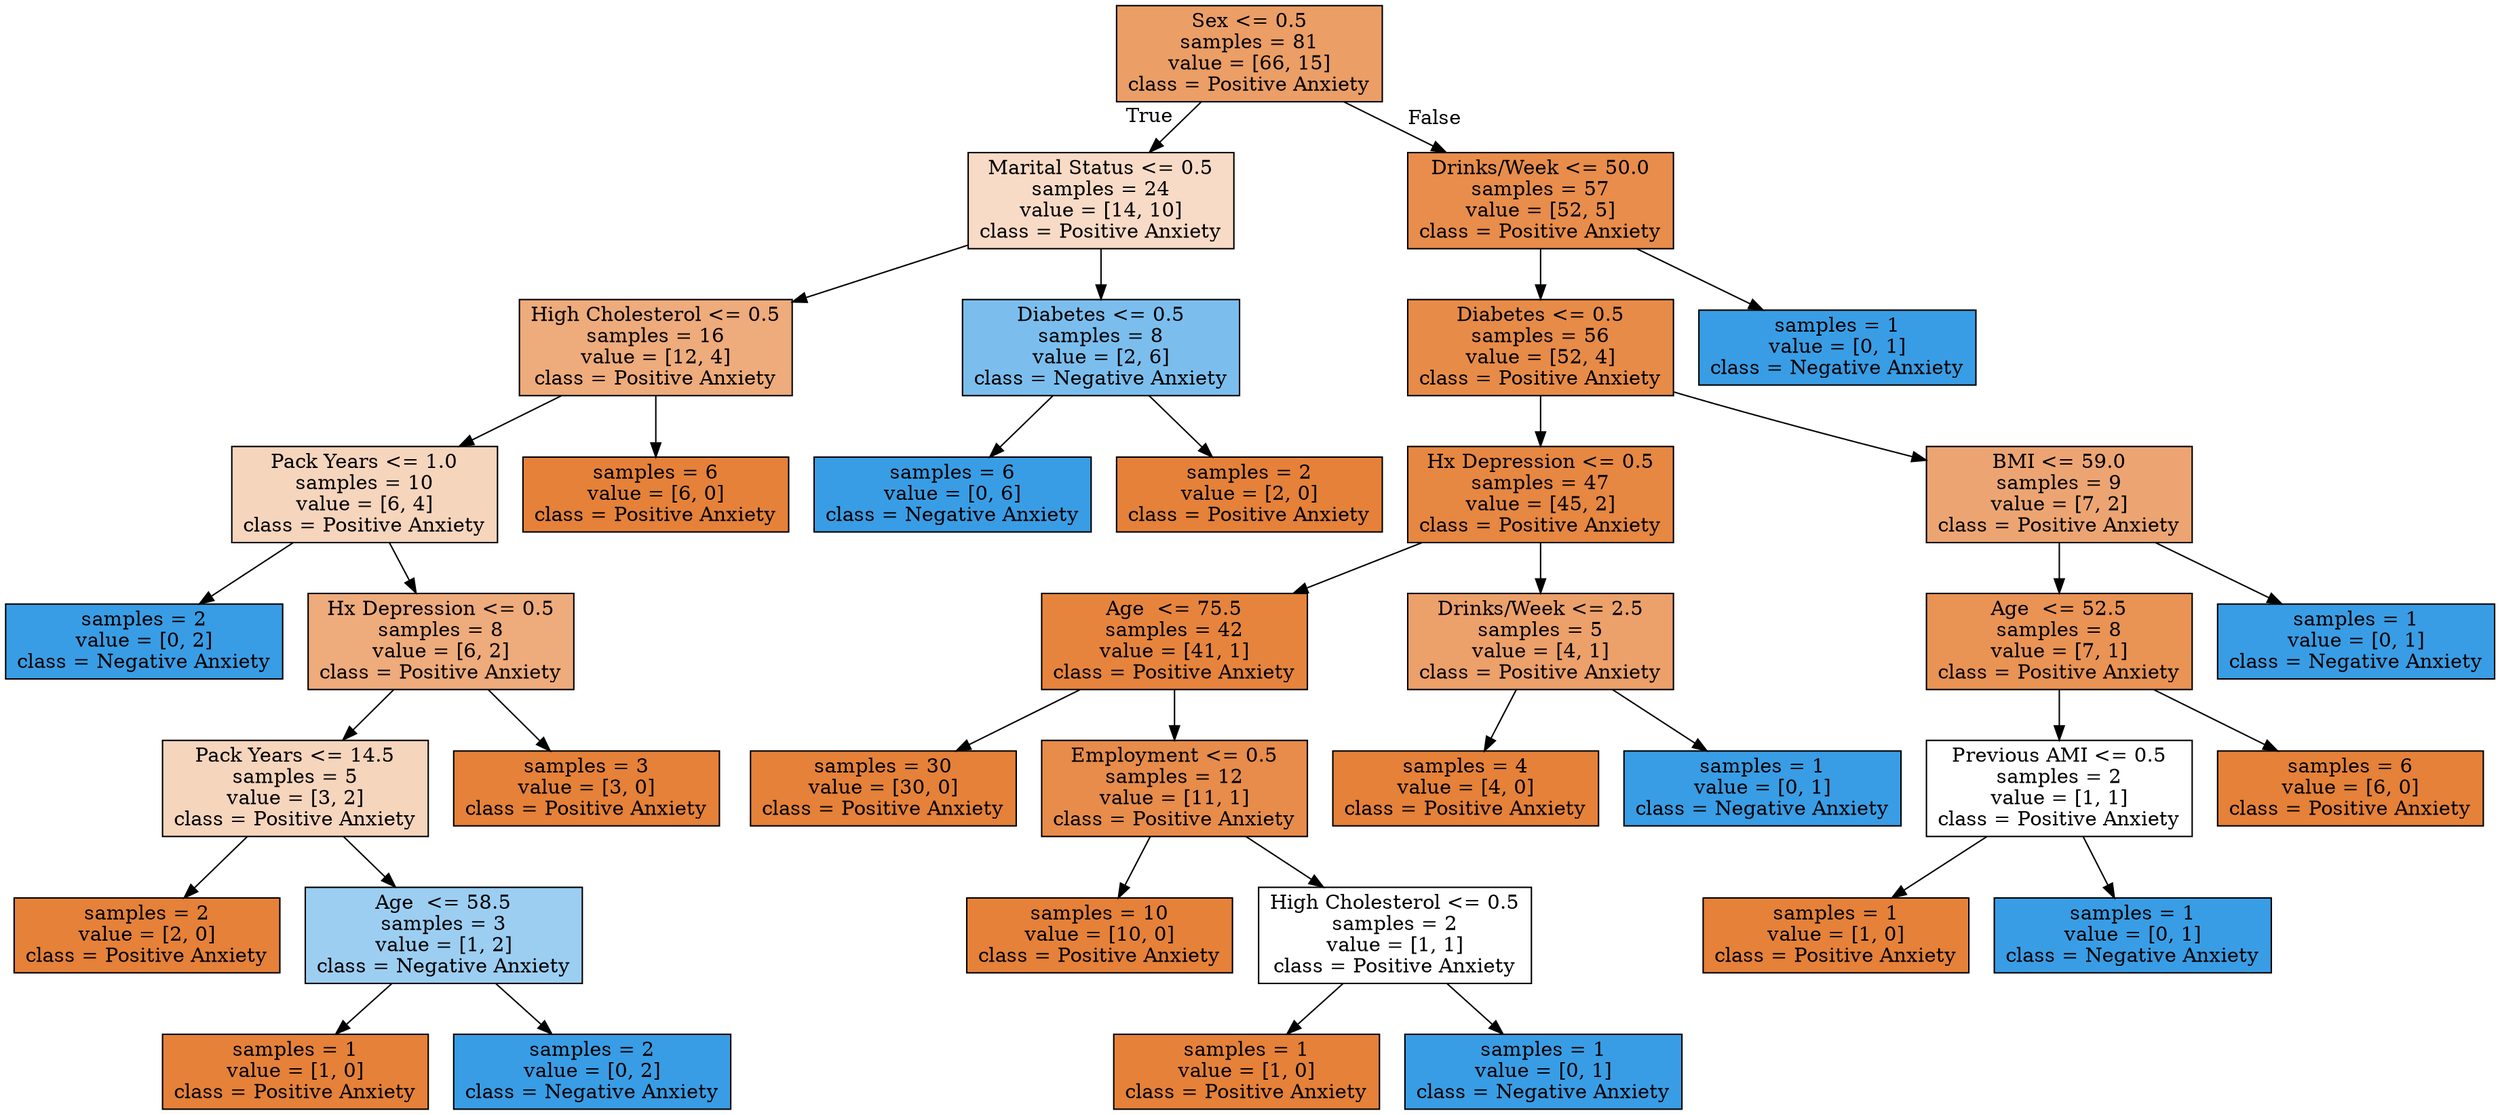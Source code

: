 digraph Tree {
node [shape=box, style="filled", color="black"] ;
0 [label="Sex <= 0.5\nsamples = 81\nvalue = [66, 15]\nclass = Positive Anxiety", fillcolor="#eb9e66"] ;
1 [label="Marital Status <= 0.5\nsamples = 24\nvalue = [14, 10]\nclass = Positive Anxiety", fillcolor="#f8dbc6"] ;
0 -> 1 [labeldistance=2.5, labelangle=45, headlabel="True"] ;
2 [label="High Cholesterol <= 0.5\nsamples = 16\nvalue = [12, 4]\nclass = Positive Anxiety", fillcolor="#eeab7b"] ;
1 -> 2 ;
3 [label="Pack Years <= 1.0\nsamples = 10\nvalue = [6, 4]\nclass = Positive Anxiety", fillcolor="#f6d5bd"] ;
2 -> 3 ;
4 [label="samples = 2\nvalue = [0, 2]\nclass = Negative Anxiety", fillcolor="#399de5"] ;
3 -> 4 ;
5 [label="Hx Depression <= 0.5\nsamples = 8\nvalue = [6, 2]\nclass = Positive Anxiety", fillcolor="#eeab7b"] ;
3 -> 5 ;
6 [label="Pack Years <= 14.5\nsamples = 5\nvalue = [3, 2]\nclass = Positive Anxiety", fillcolor="#f6d5bd"] ;
5 -> 6 ;
7 [label="samples = 2\nvalue = [2, 0]\nclass = Positive Anxiety", fillcolor="#e58139"] ;
6 -> 7 ;
8 [label="Age  <= 58.5\nsamples = 3\nvalue = [1, 2]\nclass = Negative Anxiety", fillcolor="#9ccef2"] ;
6 -> 8 ;
9 [label="samples = 1\nvalue = [1, 0]\nclass = Positive Anxiety", fillcolor="#e58139"] ;
8 -> 9 ;
10 [label="samples = 2\nvalue = [0, 2]\nclass = Negative Anxiety", fillcolor="#399de5"] ;
8 -> 10 ;
11 [label="samples = 3\nvalue = [3, 0]\nclass = Positive Anxiety", fillcolor="#e58139"] ;
5 -> 11 ;
12 [label="samples = 6\nvalue = [6, 0]\nclass = Positive Anxiety", fillcolor="#e58139"] ;
2 -> 12 ;
13 [label="Diabetes <= 0.5\nsamples = 8\nvalue = [2, 6]\nclass = Negative Anxiety", fillcolor="#7bbeee"] ;
1 -> 13 ;
14 [label="samples = 6\nvalue = [0, 6]\nclass = Negative Anxiety", fillcolor="#399de5"] ;
13 -> 14 ;
15 [label="samples = 2\nvalue = [2, 0]\nclass = Positive Anxiety", fillcolor="#e58139"] ;
13 -> 15 ;
16 [label="Drinks/Week <= 50.0\nsamples = 57\nvalue = [52, 5]\nclass = Positive Anxiety", fillcolor="#e88d4c"] ;
0 -> 16 [labeldistance=2.5, labelangle=-45, headlabel="False"] ;
17 [label="Diabetes <= 0.5\nsamples = 56\nvalue = [52, 4]\nclass = Positive Anxiety", fillcolor="#e78b48"] ;
16 -> 17 ;
18 [label="Hx Depression <= 0.5\nsamples = 47\nvalue = [45, 2]\nclass = Positive Anxiety", fillcolor="#e68742"] ;
17 -> 18 ;
19 [label="Age  <= 75.5\nsamples = 42\nvalue = [41, 1]\nclass = Positive Anxiety", fillcolor="#e6843e"] ;
18 -> 19 ;
20 [label="samples = 30\nvalue = [30, 0]\nclass = Positive Anxiety", fillcolor="#e58139"] ;
19 -> 20 ;
21 [label="Employment <= 0.5\nsamples = 12\nvalue = [11, 1]\nclass = Positive Anxiety", fillcolor="#e78c4b"] ;
19 -> 21 ;
22 [label="samples = 10\nvalue = [10, 0]\nclass = Positive Anxiety", fillcolor="#e58139"] ;
21 -> 22 ;
23 [label="High Cholesterol <= 0.5\nsamples = 2\nvalue = [1, 1]\nclass = Positive Anxiety", fillcolor="#ffffff"] ;
21 -> 23 ;
24 [label="samples = 1\nvalue = [1, 0]\nclass = Positive Anxiety", fillcolor="#e58139"] ;
23 -> 24 ;
25 [label="samples = 1\nvalue = [0, 1]\nclass = Negative Anxiety", fillcolor="#399de5"] ;
23 -> 25 ;
26 [label="Drinks/Week <= 2.5\nsamples = 5\nvalue = [4, 1]\nclass = Positive Anxiety", fillcolor="#eca06a"] ;
18 -> 26 ;
27 [label="samples = 4\nvalue = [4, 0]\nclass = Positive Anxiety", fillcolor="#e58139"] ;
26 -> 27 ;
28 [label="samples = 1\nvalue = [0, 1]\nclass = Negative Anxiety", fillcolor="#399de5"] ;
26 -> 28 ;
29 [label="BMI <= 59.0\nsamples = 9\nvalue = [7, 2]\nclass = Positive Anxiety", fillcolor="#eca572"] ;
17 -> 29 ;
30 [label="Age  <= 52.5\nsamples = 8\nvalue = [7, 1]\nclass = Positive Anxiety", fillcolor="#e99355"] ;
29 -> 30 ;
31 [label="Previous AMI <= 0.5\nsamples = 2\nvalue = [1, 1]\nclass = Positive Anxiety", fillcolor="#ffffff"] ;
30 -> 31 ;
32 [label="samples = 1\nvalue = [1, 0]\nclass = Positive Anxiety", fillcolor="#e58139"] ;
31 -> 32 ;
33 [label="samples = 1\nvalue = [0, 1]\nclass = Negative Anxiety", fillcolor="#399de5"] ;
31 -> 33 ;
34 [label="samples = 6\nvalue = [6, 0]\nclass = Positive Anxiety", fillcolor="#e58139"] ;
30 -> 34 ;
35 [label="samples = 1\nvalue = [0, 1]\nclass = Negative Anxiety", fillcolor="#399de5"] ;
29 -> 35 ;
36 [label="samples = 1\nvalue = [0, 1]\nclass = Negative Anxiety", fillcolor="#399de5"] ;
16 -> 36 ;
}